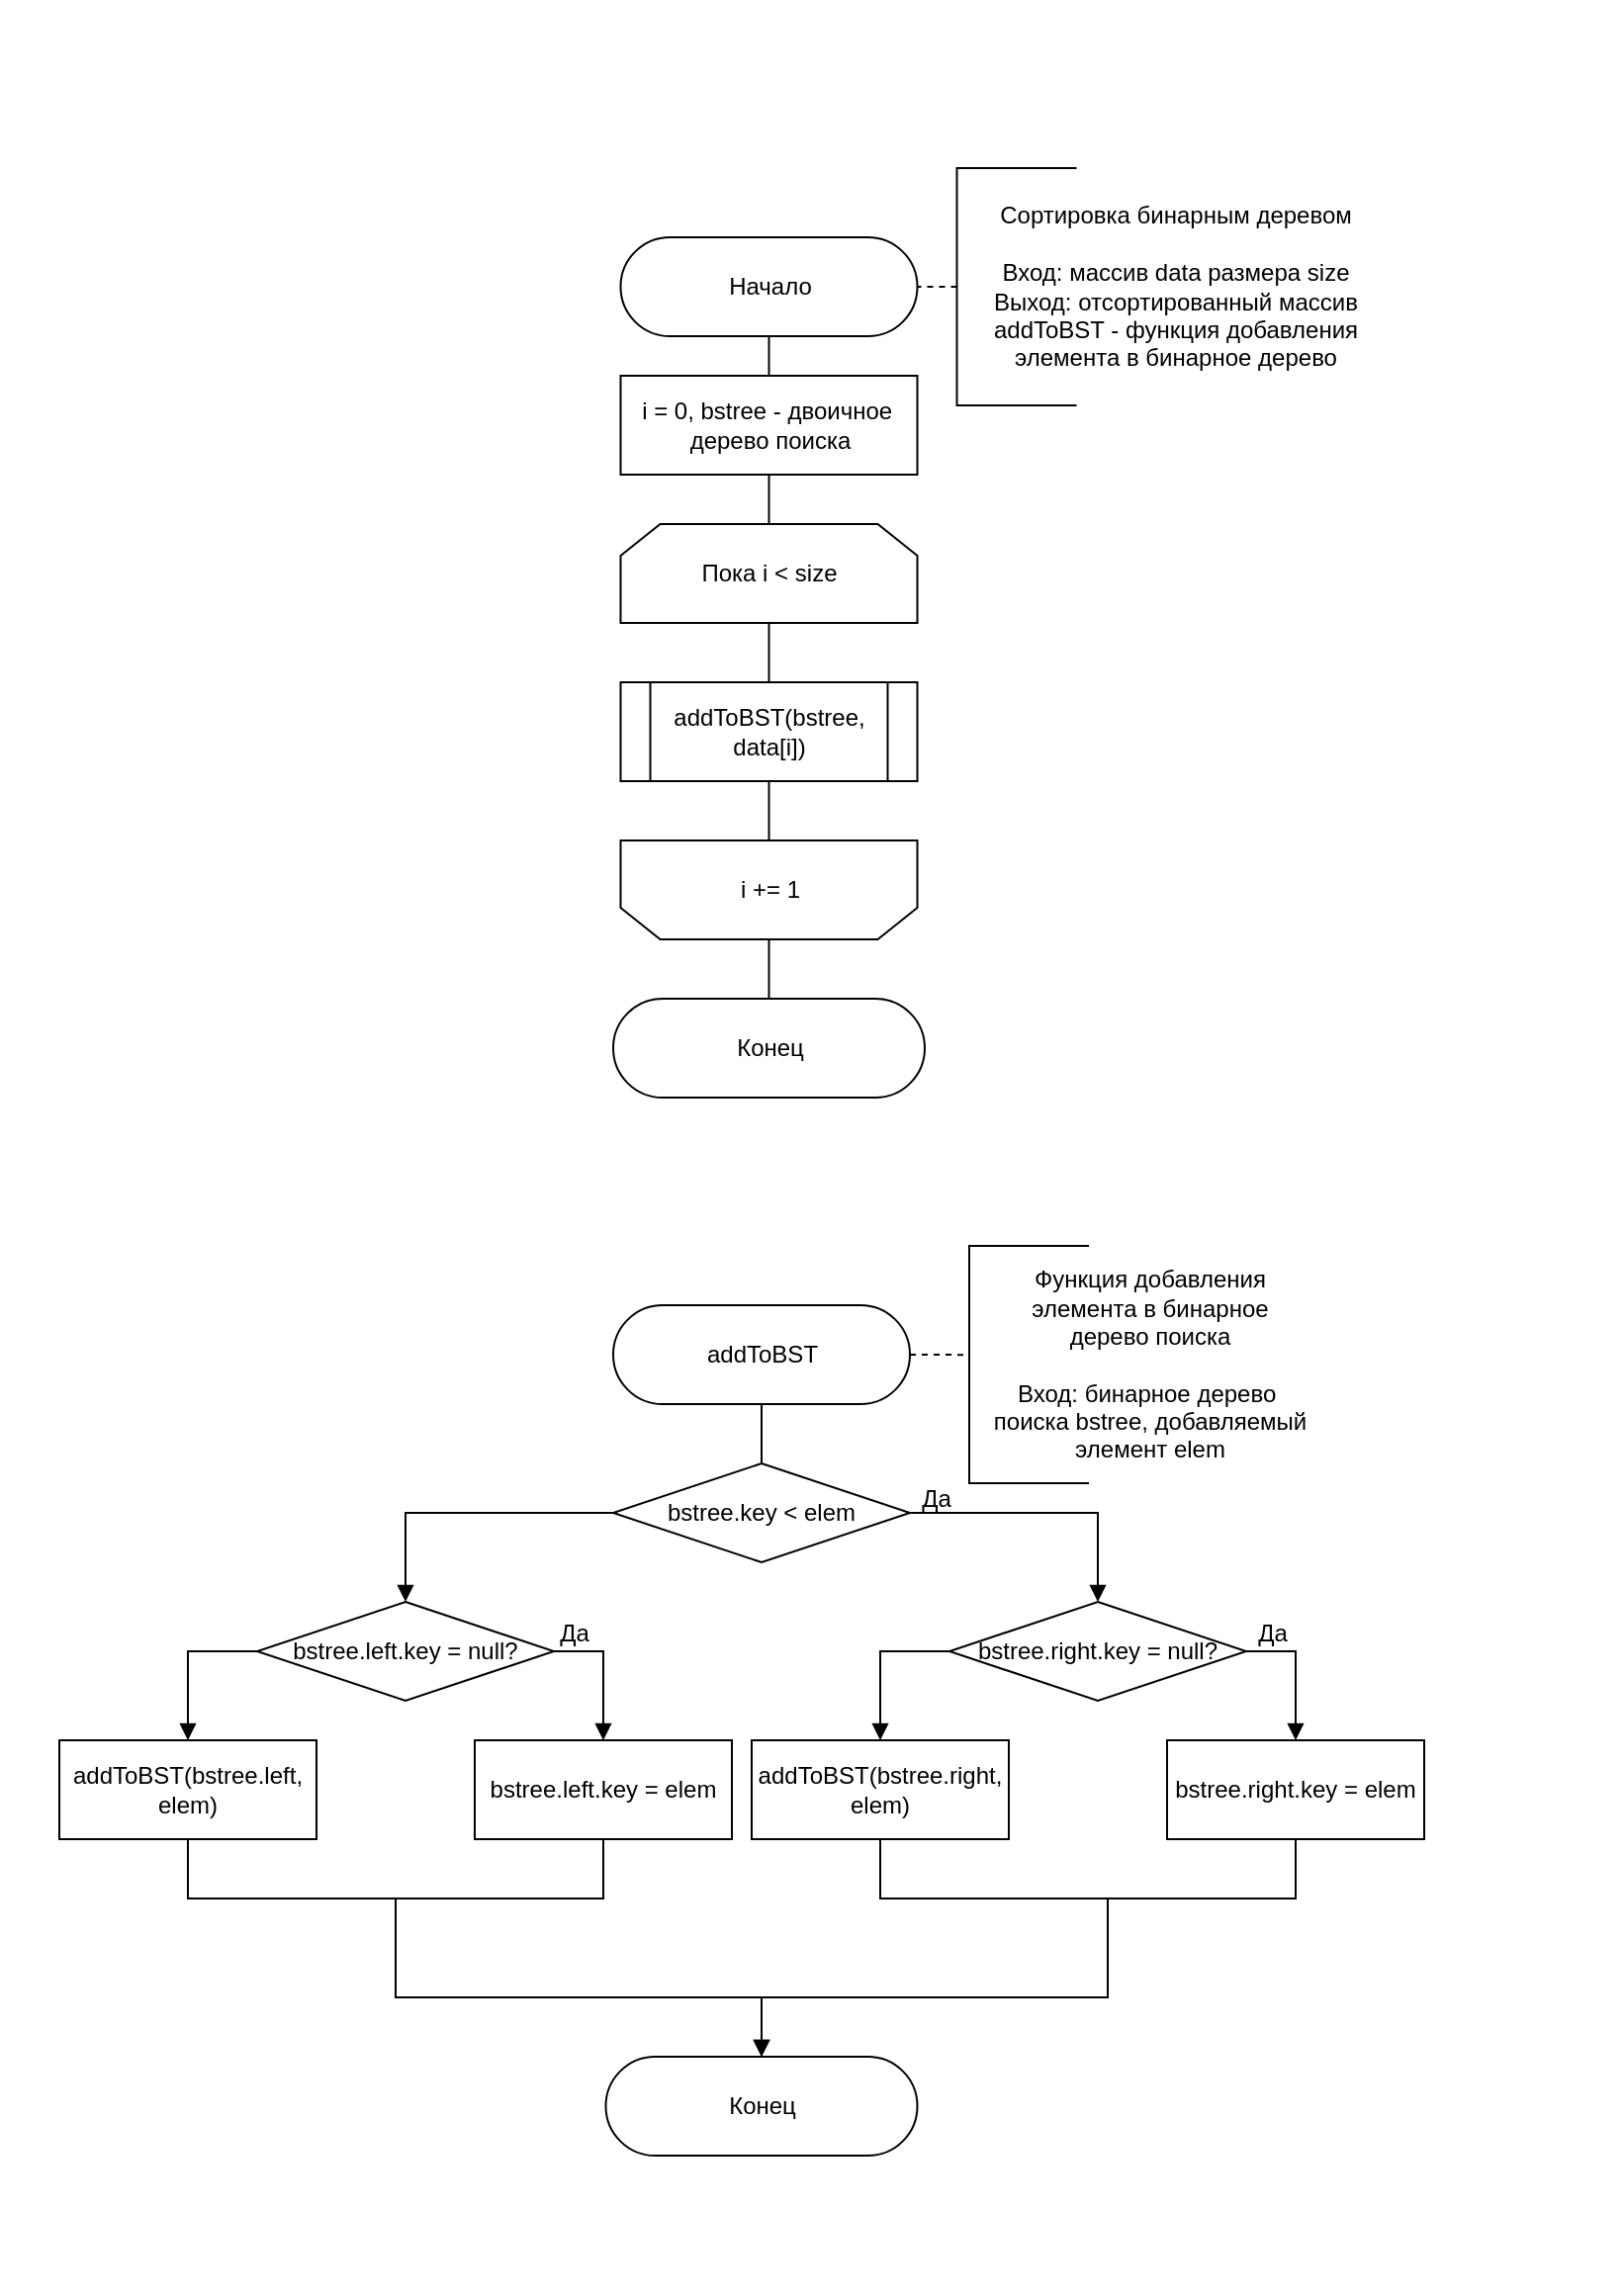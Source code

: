 <mxfile>
    <diagram id="aUnT7LFseOe2xe_AJLDL" name="Страница 1">
        <mxGraphModel dx="44" dy="29" grid="0" gridSize="10" guides="1" tooltips="1" connect="1" arrows="1" fold="1" page="1" pageScale="1" pageWidth="827" pageHeight="1169" math="0" shadow="0">
            <root>
                <mxCell id="0"/>
                <mxCell id="1" parent="0"/>
                <mxCell id="126" value="" style="whiteSpace=wrap;html=1;fillColor=none;strokeColor=none;" parent="1" vertex="1">
                    <mxGeometry width="820" height="1160" as="geometry"/>
                </mxCell>
                <mxCell id="113" style="edgeStyle=none;html=1;exitX=0.5;exitY=0.5;exitDx=0;exitDy=25;exitPerimeter=0;entryX=0.5;entryY=0;entryDx=0;entryDy=0;endArrow=none;endFill=0;" parent="1" source="3" target="103" edge="1">
                    <mxGeometry relative="1" as="geometry"/>
                </mxCell>
                <mxCell id="3" value="Начало" style="html=1;dashed=0;whitespace=wrap;shape=mxgraph.dfd.start" parent="1" vertex="1">
                    <mxGeometry x="313.75" y="120" width="150" height="50" as="geometry"/>
                </mxCell>
                <mxCell id="4" style="edgeStyle=orthogonalEdgeStyle;rounded=0;orthogonalLoop=1;jettySize=auto;html=1;exitX=0.5;exitY=1;exitDx=0;exitDy=0;entryX=1;entryY=0.5;entryDx=0;entryDy=0;entryPerimeter=0;endArrow=none;endFill=0;dashed=1;" parent="1" source="5" target="3" edge="1">
                    <mxGeometry relative="1" as="geometry"/>
                </mxCell>
                <mxCell id="5" value="" style="shape=partialRectangle;whiteSpace=wrap;html=1;bottom=1;right=1;left=1;top=0;fillColor=none;routingCenterX=-0.5;rotation=90;" parent="1" vertex="1">
                    <mxGeometry x="453.75" y="115" width="120" height="60" as="geometry"/>
                </mxCell>
                <mxCell id="6" value="Сортировка бинарным деревом&lt;br&gt;&lt;br&gt;Вход: массив data размера size&lt;br&gt;Выход: отсортированный массив&lt;br&gt;addToBST - функция добавления&lt;br&gt;элемента в бинарное дерево" style="text;html=1;align=center;verticalAlign=middle;resizable=0;points=[];autosize=1;strokeColor=none;" parent="1" vertex="1">
                    <mxGeometry x="493.75" y="100" width="200" height="90" as="geometry"/>
                </mxCell>
                <mxCell id="23" value="Конец" style="html=1;dashed=0;whitespace=wrap;shape=mxgraph.dfd.start" parent="1" vertex="1">
                    <mxGeometry x="310" y="505" width="157.5" height="50" as="geometry"/>
                </mxCell>
                <mxCell id="102" style="edgeStyle=none;rounded=0;html=1;exitX=0.5;exitY=1;exitDx=0;exitDy=0;endArrow=none;endFill=0;" parent="1" source="103" target="105" edge="1">
                    <mxGeometry relative="1" as="geometry"/>
                </mxCell>
                <mxCell id="103" value="i = 0, bstree - двоичное&amp;nbsp;&lt;br&gt;дерево поиска" style="html=1;dashed=0;whitespace=wrap;" parent="1" vertex="1">
                    <mxGeometry x="313.75" y="190" width="150" height="50" as="geometry"/>
                </mxCell>
                <mxCell id="128" style="edgeStyle=none;html=1;exitX=0.5;exitY=1;exitDx=0;exitDy=0;entryX=0.5;entryY=0;entryDx=0;entryDy=0;endArrow=none;endFill=0;" parent="1" source="105" target="127" edge="1">
                    <mxGeometry relative="1" as="geometry"/>
                </mxCell>
                <mxCell id="105" value="Пока i &amp;lt; size" style="shape=loopLimit;whiteSpace=wrap;html=1;" parent="1" vertex="1">
                    <mxGeometry x="313.75" y="265" width="150" height="50" as="geometry"/>
                </mxCell>
                <mxCell id="130" style="edgeStyle=none;html=1;exitX=0.5;exitY=0;exitDx=0;exitDy=0;entryX=0.5;entryY=0.5;entryDx=0;entryDy=-25;entryPerimeter=0;endArrow=none;endFill=0;" parent="1" source="111" target="23" edge="1">
                    <mxGeometry relative="1" as="geometry"/>
                </mxCell>
                <mxCell id="111" value="" style="shape=loopLimit;whiteSpace=wrap;html=1;rotation=-180;" parent="1" vertex="1">
                    <mxGeometry x="313.75" y="425" width="150" height="50" as="geometry"/>
                </mxCell>
                <mxCell id="112" value="i += 1" style="text;html=1;align=center;verticalAlign=middle;resizable=0;points=[];autosize=1;strokeColor=none;" parent="1" vertex="1">
                    <mxGeometry x="363.75" y="440" width="50" height="20" as="geometry"/>
                </mxCell>
                <mxCell id="129" style="edgeStyle=none;html=1;exitX=0.5;exitY=1;exitDx=0;exitDy=0;entryX=0.5;entryY=1;entryDx=0;entryDy=0;endArrow=none;endFill=0;" parent="1" source="127" target="111" edge="1">
                    <mxGeometry relative="1" as="geometry"/>
                </mxCell>
                <mxCell id="127" value="addToBST(bstree, data[i])" style="shape=process;whiteSpace=wrap;html=1;backgroundOutline=1;rotation=0;" parent="1" vertex="1">
                    <mxGeometry x="313.75" y="345" width="150" height="50" as="geometry"/>
                </mxCell>
                <mxCell id="148" style="edgeStyle=none;rounded=0;html=1;exitX=0.5;exitY=0.5;exitDx=0;exitDy=25;exitPerimeter=0;entryX=0.5;entryY=0;entryDx=0;entryDy=0;endArrow=none;endFill=0;" parent="1" source="131" target="134" edge="1">
                    <mxGeometry relative="1" as="geometry"/>
                </mxCell>
                <mxCell id="158" style="edgeStyle=none;html=1;exitX=1;exitY=0.5;exitDx=0;exitDy=0;exitPerimeter=0;entryX=0.459;entryY=1.002;entryDx=0;entryDy=0;entryPerimeter=0;endArrow=none;endFill=0;dashed=1;" edge="1" parent="1" source="131" target="132">
                    <mxGeometry relative="1" as="geometry"/>
                </mxCell>
                <mxCell id="131" value="addToBST" style="html=1;dashed=0;whitespace=wrap;shape=mxgraph.dfd.start" parent="1" vertex="1">
                    <mxGeometry x="310" y="660" width="150" height="50" as="geometry"/>
                </mxCell>
                <mxCell id="132" value="" style="shape=partialRectangle;whiteSpace=wrap;html=1;bottom=1;right=1;left=1;top=0;fillColor=none;routingCenterX=-0.5;rotation=90;" parent="1" vertex="1">
                    <mxGeometry x="460" y="660" width="120" height="60" as="geometry"/>
                </mxCell>
                <mxCell id="133" value="Функция добавления&lt;br&gt;элемента в бинарное&lt;br&gt;дерево поиска&lt;br&gt;&lt;br&gt;Вход: бинарное дерево&amp;nbsp;&lt;br&gt;поиска bstree, добавляемый&lt;br&gt;элемент elem" style="text;html=1;align=center;verticalAlign=middle;resizable=0;points=[];autosize=1;strokeColor=none;" parent="1" vertex="1">
                    <mxGeometry x="495" y="639" width="171" height="102" as="geometry"/>
                </mxCell>
                <mxCell id="152" style="edgeStyle=none;rounded=0;html=1;exitX=0;exitY=0.5;exitDx=0;exitDy=0;entryX=0.5;entryY=0;entryDx=0;entryDy=0;endArrow=block;endFill=1;" parent="1" source="134" target="136" edge="1">
                    <mxGeometry relative="1" as="geometry">
                        <Array as="points">
                            <mxPoint x="205" y="765"/>
                        </Array>
                    </mxGeometry>
                </mxCell>
                <mxCell id="153" style="edgeStyle=none;rounded=0;html=1;exitX=1;exitY=0.5;exitDx=0;exitDy=0;entryX=0.5;entryY=0;entryDx=0;entryDy=0;endArrow=block;endFill=1;" parent="1" source="134" target="135" edge="1">
                    <mxGeometry relative="1" as="geometry">
                        <Array as="points">
                            <mxPoint x="555" y="765"/>
                        </Array>
                    </mxGeometry>
                </mxCell>
                <mxCell id="134" value="bstree.key &amp;lt; elem" style="rhombus;whiteSpace=wrap;html=1;rotation=0;" parent="1" vertex="1">
                    <mxGeometry x="310" y="740" width="150" height="50" as="geometry"/>
                </mxCell>
                <mxCell id="150" style="edgeStyle=none;rounded=0;html=1;exitX=0;exitY=0.5;exitDx=0;exitDy=0;entryX=0.5;entryY=0;entryDx=0;entryDy=0;endArrow=block;endFill=1;" parent="1" source="135" target="137" edge="1">
                    <mxGeometry relative="1" as="geometry">
                        <Array as="points">
                            <mxPoint x="445" y="835"/>
                        </Array>
                    </mxGeometry>
                </mxCell>
                <mxCell id="151" style="edgeStyle=none;rounded=0;html=1;exitX=1;exitY=0.5;exitDx=0;exitDy=0;entryX=0.5;entryY=0;entryDx=0;entryDy=0;endArrow=block;endFill=1;" parent="1" source="135" target="143" edge="1">
                    <mxGeometry relative="1" as="geometry">
                        <Array as="points">
                            <mxPoint x="655" y="835"/>
                        </Array>
                    </mxGeometry>
                </mxCell>
                <mxCell id="135" value="bstree.right.key = null?" style="rhombus;whiteSpace=wrap;html=1;rotation=0;" parent="1" vertex="1">
                    <mxGeometry x="480" y="810" width="150" height="50" as="geometry"/>
                </mxCell>
                <mxCell id="147" style="edgeStyle=none;html=1;exitX=0;exitY=0.5;exitDx=0;exitDy=0;entryX=0.5;entryY=0;entryDx=0;entryDy=0;endArrow=block;endFill=1;rounded=0;" parent="1" source="136" target="138" edge="1">
                    <mxGeometry relative="1" as="geometry">
                        <Array as="points">
                            <mxPoint x="95" y="835"/>
                        </Array>
                    </mxGeometry>
                </mxCell>
                <mxCell id="149" style="edgeStyle=none;rounded=0;html=1;exitX=1;exitY=0.5;exitDx=0;exitDy=0;entryX=0.5;entryY=0;entryDx=0;entryDy=0;endArrow=block;endFill=1;" parent="1" source="136" target="140" edge="1">
                    <mxGeometry relative="1" as="geometry">
                        <Array as="points">
                            <mxPoint x="305" y="835"/>
                        </Array>
                    </mxGeometry>
                </mxCell>
                <mxCell id="136" value="bstree.left.key = null?" style="rhombus;whiteSpace=wrap;html=1;rotation=0;" parent="1" vertex="1">
                    <mxGeometry x="130" y="810" width="150" height="50" as="geometry"/>
                </mxCell>
                <mxCell id="157" style="edgeStyle=none;rounded=0;html=1;entryX=0.5;entryY=0.5;entryDx=0;entryDy=-25;entryPerimeter=0;endArrow=block;endFill=1;" parent="1" target="144" edge="1">
                    <mxGeometry relative="1" as="geometry">
                        <mxPoint x="560" y="960" as="sourcePoint"/>
                        <Array as="points">
                            <mxPoint x="560" y="1010"/>
                            <mxPoint x="385" y="1010"/>
                        </Array>
                    </mxGeometry>
                </mxCell>
                <mxCell id="137" value="addToBST(bstree.right, elem)" style="rounded=0;whiteSpace=wrap;html=1;rotation=0;" parent="1" vertex="1">
                    <mxGeometry x="380" y="880" width="130" height="50" as="geometry"/>
                </mxCell>
                <mxCell id="154" style="edgeStyle=none;rounded=0;html=1;exitX=0.5;exitY=1;exitDx=0;exitDy=0;entryX=0.5;entryY=1;entryDx=0;entryDy=0;endArrow=none;endFill=0;" parent="1" source="138" target="140" edge="1">
                    <mxGeometry relative="1" as="geometry">
                        <Array as="points">
                            <mxPoint x="95" y="960"/>
                            <mxPoint x="200" y="960"/>
                            <mxPoint x="305" y="960"/>
                        </Array>
                    </mxGeometry>
                </mxCell>
                <mxCell id="138" value="addToBST(bstree.left, elem)" style="rounded=0;whiteSpace=wrap;html=1;rotation=0;" parent="1" vertex="1">
                    <mxGeometry x="30" y="880" width="130" height="50" as="geometry"/>
                </mxCell>
                <mxCell id="155" style="edgeStyle=none;rounded=0;html=1;entryX=0.5;entryY=0.5;entryDx=0;entryDy=-25;entryPerimeter=0;endArrow=block;endFill=1;" parent="1" target="144" edge="1">
                    <mxGeometry relative="1" as="geometry">
                        <mxPoint x="200" y="960" as="sourcePoint"/>
                        <Array as="points">
                            <mxPoint x="200" y="1010"/>
                            <mxPoint x="385" y="1010"/>
                        </Array>
                    </mxGeometry>
                </mxCell>
                <mxCell id="140" value="bstree.left.key = elem" style="rounded=0;whiteSpace=wrap;html=1;rotation=0;" parent="1" vertex="1">
                    <mxGeometry x="240" y="880" width="130" height="50" as="geometry"/>
                </mxCell>
                <mxCell id="156" style="edgeStyle=none;rounded=0;html=1;exitX=0.5;exitY=1;exitDx=0;exitDy=0;entryX=0.5;entryY=1;entryDx=0;entryDy=0;endArrow=none;endFill=0;" parent="1" source="143" target="137" edge="1">
                    <mxGeometry relative="1" as="geometry">
                        <Array as="points">
                            <mxPoint x="655" y="960"/>
                            <mxPoint x="445" y="960"/>
                        </Array>
                    </mxGeometry>
                </mxCell>
                <mxCell id="143" value="bstree.right.key = elem" style="rounded=0;whiteSpace=wrap;html=1;rotation=0;" parent="1" vertex="1">
                    <mxGeometry x="590" y="880" width="130" height="50" as="geometry"/>
                </mxCell>
                <mxCell id="144" value="Конец" style="html=1;dashed=0;whitespace=wrap;shape=mxgraph.dfd.start" parent="1" vertex="1">
                    <mxGeometry x="306.25" y="1040" width="157.5" height="50" as="geometry"/>
                </mxCell>
                <mxCell id="159" value="Да" style="text;html=1;resizable=0;autosize=1;align=center;verticalAlign=middle;points=[];fillColor=none;strokeColor=none;rounded=0;" vertex="1" parent="1">
                    <mxGeometry x="460" y="749" width="25" height="18" as="geometry"/>
                </mxCell>
                <mxCell id="160" value="Да" style="text;html=1;resizable=0;autosize=1;align=center;verticalAlign=middle;points=[];fillColor=none;strokeColor=none;rounded=0;" vertex="1" parent="1">
                    <mxGeometry x="630" y="817" width="25" height="18" as="geometry"/>
                </mxCell>
                <mxCell id="162" value="Да" style="text;html=1;resizable=0;autosize=1;align=center;verticalAlign=middle;points=[];fillColor=none;strokeColor=none;rounded=0;" vertex="1" parent="1">
                    <mxGeometry x="277" y="817" width="25" height="18" as="geometry"/>
                </mxCell>
            </root>
        </mxGraphModel>
    </diagram>
</mxfile>